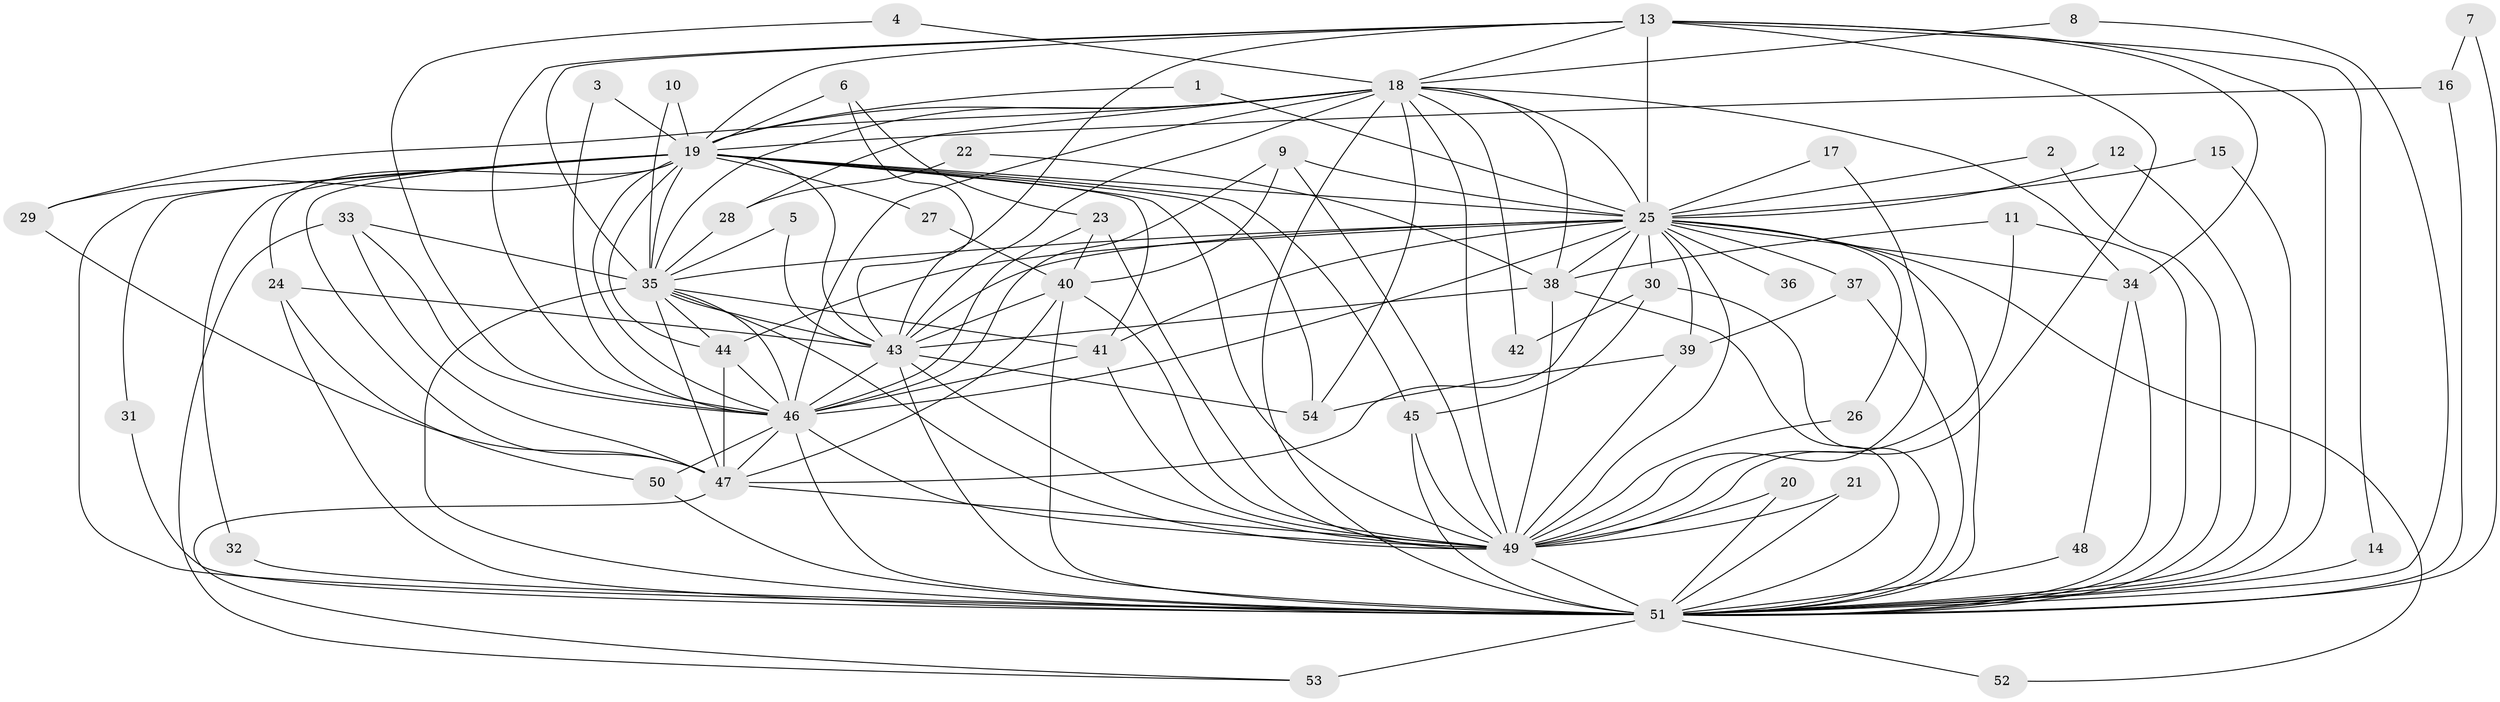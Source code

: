// original degree distribution, {28: 0.028037383177570093, 18: 0.009345794392523364, 32: 0.009345794392523364, 21: 0.009345794392523364, 19: 0.009345794392523364, 16: 0.018691588785046728, 13: 0.009345794392523364, 3: 0.1588785046728972, 5: 0.028037383177570093, 2: 0.5700934579439252, 4: 0.1308411214953271, 8: 0.009345794392523364, 7: 0.009345794392523364}
// Generated by graph-tools (version 1.1) at 2025/49/03/09/25 03:49:38]
// undirected, 54 vertices, 156 edges
graph export_dot {
graph [start="1"]
  node [color=gray90,style=filled];
  1;
  2;
  3;
  4;
  5;
  6;
  7;
  8;
  9;
  10;
  11;
  12;
  13;
  14;
  15;
  16;
  17;
  18;
  19;
  20;
  21;
  22;
  23;
  24;
  25;
  26;
  27;
  28;
  29;
  30;
  31;
  32;
  33;
  34;
  35;
  36;
  37;
  38;
  39;
  40;
  41;
  42;
  43;
  44;
  45;
  46;
  47;
  48;
  49;
  50;
  51;
  52;
  53;
  54;
  1 -- 19 [weight=1.0];
  1 -- 25 [weight=1.0];
  2 -- 25 [weight=1.0];
  2 -- 51 [weight=1.0];
  3 -- 19 [weight=1.0];
  3 -- 46 [weight=1.0];
  4 -- 18 [weight=1.0];
  4 -- 46 [weight=1.0];
  5 -- 35 [weight=1.0];
  5 -- 43 [weight=1.0];
  6 -- 19 [weight=1.0];
  6 -- 23 [weight=1.0];
  6 -- 43 [weight=1.0];
  7 -- 16 [weight=1.0];
  7 -- 51 [weight=1.0];
  8 -- 18 [weight=1.0];
  8 -- 51 [weight=1.0];
  9 -- 25 [weight=1.0];
  9 -- 40 [weight=1.0];
  9 -- 46 [weight=1.0];
  9 -- 49 [weight=1.0];
  10 -- 19 [weight=1.0];
  10 -- 35 [weight=1.0];
  11 -- 38 [weight=1.0];
  11 -- 49 [weight=1.0];
  11 -- 51 [weight=1.0];
  12 -- 25 [weight=1.0];
  12 -- 51 [weight=1.0];
  13 -- 14 [weight=1.0];
  13 -- 18 [weight=1.0];
  13 -- 19 [weight=1.0];
  13 -- 25 [weight=3.0];
  13 -- 34 [weight=1.0];
  13 -- 35 [weight=1.0];
  13 -- 43 [weight=1.0];
  13 -- 46 [weight=1.0];
  13 -- 49 [weight=1.0];
  13 -- 51 [weight=2.0];
  14 -- 51 [weight=1.0];
  15 -- 25 [weight=1.0];
  15 -- 51 [weight=1.0];
  16 -- 19 [weight=2.0];
  16 -- 51 [weight=1.0];
  17 -- 25 [weight=1.0];
  17 -- 49 [weight=1.0];
  18 -- 19 [weight=2.0];
  18 -- 25 [weight=1.0];
  18 -- 28 [weight=1.0];
  18 -- 29 [weight=1.0];
  18 -- 34 [weight=1.0];
  18 -- 35 [weight=1.0];
  18 -- 38 [weight=1.0];
  18 -- 42 [weight=1.0];
  18 -- 43 [weight=1.0];
  18 -- 46 [weight=1.0];
  18 -- 49 [weight=1.0];
  18 -- 51 [weight=2.0];
  18 -- 54 [weight=1.0];
  19 -- 24 [weight=1.0];
  19 -- 25 [weight=1.0];
  19 -- 27 [weight=1.0];
  19 -- 29 [weight=1.0];
  19 -- 31 [weight=1.0];
  19 -- 32 [weight=1.0];
  19 -- 35 [weight=1.0];
  19 -- 41 [weight=1.0];
  19 -- 43 [weight=1.0];
  19 -- 44 [weight=1.0];
  19 -- 45 [weight=1.0];
  19 -- 46 [weight=2.0];
  19 -- 47 [weight=1.0];
  19 -- 49 [weight=1.0];
  19 -- 51 [weight=2.0];
  19 -- 54 [weight=1.0];
  20 -- 49 [weight=1.0];
  20 -- 51 [weight=1.0];
  21 -- 49 [weight=2.0];
  21 -- 51 [weight=1.0];
  22 -- 28 [weight=1.0];
  22 -- 38 [weight=1.0];
  23 -- 40 [weight=1.0];
  23 -- 46 [weight=1.0];
  23 -- 49 [weight=1.0];
  24 -- 43 [weight=1.0];
  24 -- 50 [weight=1.0];
  24 -- 51 [weight=1.0];
  25 -- 26 [weight=1.0];
  25 -- 30 [weight=1.0];
  25 -- 34 [weight=1.0];
  25 -- 35 [weight=2.0];
  25 -- 36 [weight=1.0];
  25 -- 37 [weight=1.0];
  25 -- 38 [weight=1.0];
  25 -- 39 [weight=1.0];
  25 -- 41 [weight=1.0];
  25 -- 43 [weight=1.0];
  25 -- 44 [weight=1.0];
  25 -- 46 [weight=3.0];
  25 -- 47 [weight=1.0];
  25 -- 49 [weight=1.0];
  25 -- 51 [weight=2.0];
  25 -- 52 [weight=1.0];
  26 -- 49 [weight=1.0];
  27 -- 40 [weight=1.0];
  28 -- 35 [weight=1.0];
  29 -- 47 [weight=1.0];
  30 -- 42 [weight=1.0];
  30 -- 45 [weight=1.0];
  30 -- 51 [weight=1.0];
  31 -- 51 [weight=1.0];
  32 -- 51 [weight=1.0];
  33 -- 35 [weight=1.0];
  33 -- 46 [weight=1.0];
  33 -- 47 [weight=1.0];
  33 -- 53 [weight=1.0];
  34 -- 48 [weight=1.0];
  34 -- 51 [weight=1.0];
  35 -- 41 [weight=1.0];
  35 -- 43 [weight=1.0];
  35 -- 44 [weight=1.0];
  35 -- 46 [weight=1.0];
  35 -- 47 [weight=1.0];
  35 -- 49 [weight=2.0];
  35 -- 51 [weight=2.0];
  37 -- 39 [weight=1.0];
  37 -- 51 [weight=2.0];
  38 -- 43 [weight=1.0];
  38 -- 49 [weight=1.0];
  38 -- 51 [weight=1.0];
  39 -- 49 [weight=1.0];
  39 -- 54 [weight=1.0];
  40 -- 43 [weight=1.0];
  40 -- 47 [weight=1.0];
  40 -- 49 [weight=1.0];
  40 -- 51 [weight=1.0];
  41 -- 46 [weight=1.0];
  41 -- 49 [weight=1.0];
  43 -- 46 [weight=1.0];
  43 -- 49 [weight=2.0];
  43 -- 51 [weight=2.0];
  43 -- 54 [weight=1.0];
  44 -- 46 [weight=2.0];
  44 -- 47 [weight=1.0];
  45 -- 49 [weight=1.0];
  45 -- 51 [weight=1.0];
  46 -- 47 [weight=1.0];
  46 -- 49 [weight=1.0];
  46 -- 50 [weight=1.0];
  46 -- 51 [weight=2.0];
  47 -- 49 [weight=1.0];
  47 -- 53 [weight=1.0];
  48 -- 51 [weight=1.0];
  49 -- 51 [weight=3.0];
  50 -- 51 [weight=1.0];
  51 -- 52 [weight=1.0];
  51 -- 53 [weight=2.0];
}
